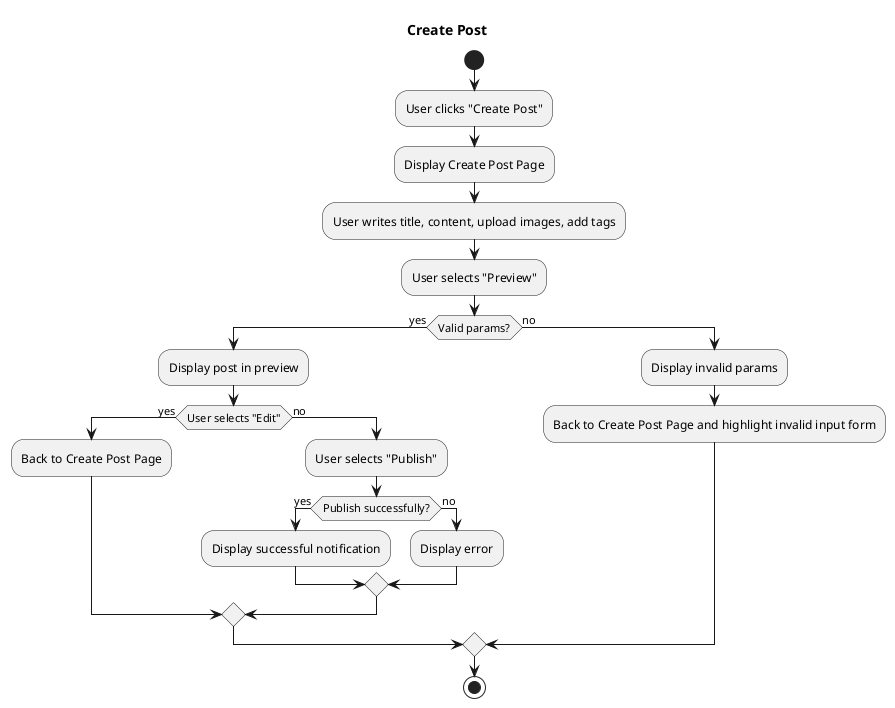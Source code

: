 @startuml
title Create Post
start
:User clicks "Create Post";
:Display Create Post Page;
:User writes title, content, upload images, add tags;
:User selects "Preview";
if (Valid params?) then (yes)
  :Display post in preview;
  if (User selects "Edit") then (yes)
    :Back to Create Post Page;
  else (no)
    :User selects "Publish";
    if (Publish successfully?) then (yes)
      :Display successful notification;
    else (no)
      :Display error;
    endif
  endif
else (no)
  :Display invalid params;
  :Back to Create Post Page and highlight invalid input form;
endif
stop
@enduml